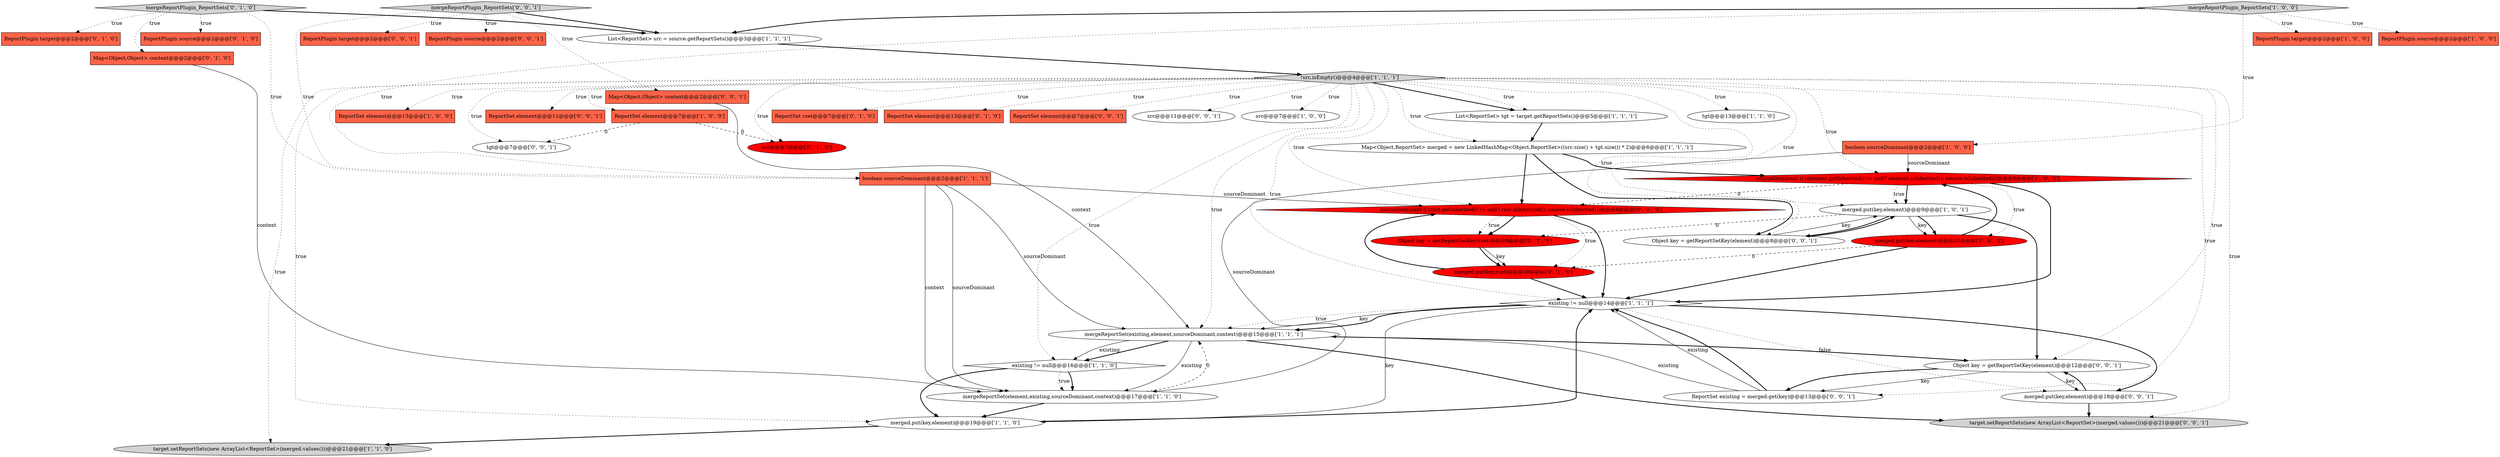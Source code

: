 digraph {
9 [style = filled, label = "sourceDominant || (element.getInherited() != null? element.isInherited(): source.isInherited())@@@8@@@['1', '0', '0']", fillcolor = red, shape = diamond image = "AAA1AAABBB1BBB"];
14 [style = filled, label = "tgt@@@13@@@['1', '1', '0']", fillcolor = white, shape = ellipse image = "AAA0AAABBB1BBB"];
10 [style = filled, label = "ReportSet element@@@13@@@['1', '0', '0']", fillcolor = tomato, shape = box image = "AAA0AAABBB1BBB"];
27 [style = filled, label = "merged.put(key,rset)@@@10@@@['0', '1', '0']", fillcolor = red, shape = ellipse image = "AAA1AAABBB2BBB"];
42 [style = filled, label = "target.setReportSets(new ArrayList<ReportSet>(merged.values()))@@@21@@@['0', '0', '1']", fillcolor = lightgray, shape = ellipse image = "AAA0AAABBB3BBB"];
38 [style = filled, label = "ReportSet element@@@11@@@['0', '0', '1']", fillcolor = tomato, shape = box image = "AAA0AAABBB3BBB"];
20 [style = filled, label = "List<ReportSet> tgt = target.getReportSets()@@@5@@@['1', '1', '1']", fillcolor = white, shape = ellipse image = "AAA0AAABBB1BBB"];
29 [style = filled, label = "mergeReportPlugin_ReportSets['0', '1', '0']", fillcolor = lightgray, shape = diamond image = "AAA0AAABBB2BBB"];
28 [style = filled, label = "Object key = getReportSetKey(rset)@@@9@@@['0', '1', '0']", fillcolor = red, shape = ellipse image = "AAA1AAABBB2BBB"];
43 [style = filled, label = "tgt@@@7@@@['0', '0', '1']", fillcolor = white, shape = ellipse image = "AAA0AAABBB3BBB"];
2 [style = filled, label = "List<ReportSet> src = source.getReportSets()@@@3@@@['1', '1', '1']", fillcolor = white, shape = ellipse image = "AAA0AAABBB1BBB"];
21 [style = filled, label = "existing != null@@@14@@@['1', '1', '1']", fillcolor = white, shape = diamond image = "AAA0AAABBB1BBB"];
24 [style = filled, label = "ReportSet rset@@@7@@@['0', '1', '0']", fillcolor = tomato, shape = box image = "AAA0AAABBB2BBB"];
34 [style = filled, label = "Map<Object,Object> context@@@2@@@['0', '0', '1']", fillcolor = tomato, shape = box image = "AAA0AAABBB3BBB"];
25 [style = filled, label = "sourceDominant || (rset.getInherited() != null? rset.isInherited(): source.isInherited())@@@8@@@['0', '1', '0']", fillcolor = red, shape = diamond image = "AAA1AAABBB2BBB"];
41 [style = filled, label = "ReportSet existing = merged.get(key)@@@13@@@['0', '0', '1']", fillcolor = white, shape = ellipse image = "AAA0AAABBB3BBB"];
0 [style = filled, label = "boolean sourceDominant@@@2@@@['1', '0', '0']", fillcolor = tomato, shape = box image = "AAA0AAABBB1BBB"];
7 [style = filled, label = "target.setReportSets(new ArrayList<ReportSet>(merged.values()))@@@21@@@['1', '1', '0']", fillcolor = lightgray, shape = ellipse image = "AAA0AAABBB1BBB"];
3 [style = filled, label = "merged.put(key,element)@@@10@@@['1', '0', '0']", fillcolor = red, shape = ellipse image = "AAA1AAABBB1BBB"];
26 [style = filled, label = "ReportSet element@@@13@@@['0', '1', '0']", fillcolor = tomato, shape = box image = "AAA0AAABBB2BBB"];
44 [style = filled, label = "mergeReportPlugin_ReportSets['0', '0', '1']", fillcolor = lightgray, shape = diamond image = "AAA0AAABBB3BBB"];
36 [style = filled, label = "ReportSet element@@@7@@@['0', '0', '1']", fillcolor = tomato, shape = box image = "AAA0AAABBB3BBB"];
33 [style = filled, label = "Object key = getReportSetKey(element)@@@8@@@['0', '0', '1']", fillcolor = white, shape = ellipse image = "AAA0AAABBB3BBB"];
22 [style = filled, label = "ReportPlugin target@@@2@@@['0', '1', '0']", fillcolor = tomato, shape = box image = "AAA0AAABBB2BBB"];
6 [style = filled, label = "existing != null@@@16@@@['1', '1', '0']", fillcolor = white, shape = diamond image = "AAA0AAABBB1BBB"];
37 [style = filled, label = "ReportPlugin target@@@2@@@['0', '0', '1']", fillcolor = tomato, shape = box image = "AAA0AAABBB3BBB"];
5 [style = filled, label = "mergeReportSet(existing,element,sourceDominant,context)@@@15@@@['1', '1', '1']", fillcolor = white, shape = ellipse image = "AAA0AAABBB1BBB"];
4 [style = filled, label = "ReportPlugin target@@@2@@@['1', '0', '0']", fillcolor = tomato, shape = box image = "AAA0AAABBB1BBB"];
32 [style = filled, label = "ReportPlugin source@@@2@@@['0', '0', '1']", fillcolor = tomato, shape = box image = "AAA0AAABBB3BBB"];
30 [style = filled, label = "src@@@7@@@['0', '1', '0']", fillcolor = red, shape = ellipse image = "AAA1AAABBB2BBB"];
35 [style = filled, label = "src@@@11@@@['0', '0', '1']", fillcolor = white, shape = ellipse image = "AAA0AAABBB3BBB"];
40 [style = filled, label = "merged.put(key,element)@@@18@@@['0', '0', '1']", fillcolor = white, shape = ellipse image = "AAA0AAABBB3BBB"];
11 [style = filled, label = "mergeReportPlugin_ReportSets['1', '0', '0']", fillcolor = lightgray, shape = diamond image = "AAA0AAABBB1BBB"];
12 [style = filled, label = "merged.put(key,element)@@@19@@@['1', '1', '0']", fillcolor = white, shape = ellipse image = "AAA0AAABBB1BBB"];
13 [style = filled, label = "src@@@7@@@['1', '0', '0']", fillcolor = white, shape = ellipse image = "AAA0AAABBB1BBB"];
18 [style = filled, label = "Map<Object,ReportSet> merged = new LinkedHashMap<Object,ReportSet>((src.size() + tgt.size()) * 2)@@@6@@@['1', '1', '1']", fillcolor = white, shape = ellipse image = "AAA0AAABBB1BBB"];
15 [style = filled, label = "ReportSet element@@@7@@@['1', '0', '0']", fillcolor = tomato, shape = box image = "AAA1AAABBB1BBB"];
31 [style = filled, label = "ReportPlugin source@@@2@@@['0', '1', '0']", fillcolor = tomato, shape = box image = "AAA0AAABBB2BBB"];
23 [style = filled, label = "Map<Object,Object> context@@@2@@@['0', '1', '0']", fillcolor = tomato, shape = box image = "AAA0AAABBB2BBB"];
17 [style = filled, label = "!src.isEmpty()@@@4@@@['1', '1', '1']", fillcolor = lightgray, shape = diamond image = "AAA0AAABBB1BBB"];
8 [style = filled, label = "merged.put(key,element)@@@9@@@['1', '0', '1']", fillcolor = white, shape = ellipse image = "AAA0AAABBB1BBB"];
39 [style = filled, label = "Object key = getReportSetKey(element)@@@12@@@['0', '0', '1']", fillcolor = white, shape = ellipse image = "AAA0AAABBB3BBB"];
19 [style = filled, label = "boolean sourceDominant@@@2@@@['1', '1', '1']", fillcolor = tomato, shape = box image = "AAA0AAABBB1BBB"];
16 [style = filled, label = "mergeReportSet(element,existing,sourceDominant,context)@@@17@@@['1', '1', '0']", fillcolor = white, shape = ellipse image = "AAA0AAABBB1BBB"];
1 [style = filled, label = "ReportPlugin source@@@2@@@['1', '0', '0']", fillcolor = tomato, shape = box image = "AAA0AAABBB1BBB"];
17->6 [style = dotted, label="true"];
11->1 [style = dotted, label="true"];
17->35 [style = dotted, label="true"];
17->14 [style = dotted, label="true"];
25->28 [style = dotted, label="true"];
29->23 [style = dotted, label="true"];
0->9 [style = solid, label="sourceDominant"];
12->7 [style = bold, label=""];
17->8 [style = dotted, label="true"];
29->2 [style = bold, label=""];
17->15 [style = dotted, label="true"];
44->34 [style = dotted, label="true"];
0->16 [style = solid, label="sourceDominant"];
11->0 [style = dotted, label="true"];
21->12 [style = solid, label="key"];
9->21 [style = bold, label=""];
17->5 [style = dotted, label="true"];
28->27 [style = solid, label="key"];
8->39 [style = bold, label=""];
19->5 [style = solid, label="sourceDominant"];
27->25 [style = bold, label=""];
25->21 [style = bold, label=""];
17->39 [style = dotted, label="true"];
17->20 [style = bold, label=""];
21->5 [style = dotted, label="true"];
17->20 [style = dotted, label="true"];
44->2 [style = bold, label=""];
17->26 [style = dotted, label="true"];
17->38 [style = dotted, label="true"];
25->28 [style = bold, label=""];
41->21 [style = solid, label="existing"];
5->39 [style = bold, label=""];
12->21 [style = bold, label=""];
8->3 [style = solid, label="key"];
41->21 [style = bold, label=""];
15->30 [style = dashed, label="0"];
44->37 [style = dotted, label="true"];
8->28 [style = dashed, label="0"];
9->8 [style = bold, label=""];
9->8 [style = dotted, label="true"];
20->18 [style = bold, label=""];
21->40 [style = dotted, label="false"];
5->6 [style = bold, label=""];
18->9 [style = bold, label=""];
18->25 [style = bold, label=""];
17->43 [style = dotted, label="true"];
39->41 [style = bold, label=""];
11->19 [style = dotted, label="true"];
17->21 [style = dotted, label="true"];
33->8 [style = bold, label=""];
17->33 [style = dotted, label="true"];
5->16 [style = solid, label="existing"];
9->3 [style = dotted, label="true"];
29->19 [style = dotted, label="true"];
2->17 [style = bold, label=""];
8->33 [style = bold, label=""];
19->16 [style = solid, label="sourceDominant"];
44->32 [style = dotted, label="true"];
17->18 [style = dotted, label="true"];
3->27 [style = dashed, label="0"];
19->16 [style = solid, label="context"];
41->5 [style = solid, label="existing"];
8->3 [style = bold, label=""];
18->33 [style = bold, label=""];
15->43 [style = dashed, label="0"];
11->4 [style = dotted, label="true"];
34->5 [style = solid, label="context"];
5->6 [style = solid, label="existing"];
21->5 [style = solid, label="key"];
39->40 [style = solid, label="key"];
3->9 [style = bold, label=""];
21->5 [style = bold, label=""];
29->22 [style = dotted, label="true"];
40->39 [style = bold, label=""];
17->25 [style = dotted, label="true"];
19->25 [style = solid, label="sourceDominant"];
17->12 [style = dotted, label="true"];
17->42 [style = dotted, label="true"];
9->25 [style = dashed, label="0"];
3->21 [style = bold, label=""];
17->36 [style = dotted, label="true"];
33->8 [style = solid, label="key"];
27->21 [style = bold, label=""];
17->24 [style = dotted, label="true"];
6->12 [style = bold, label=""];
17->41 [style = dotted, label="true"];
16->5 [style = dashed, label="0"];
11->2 [style = bold, label=""];
39->41 [style = solid, label="key"];
17->10 [style = dotted, label="true"];
17->30 [style = dotted, label="true"];
6->16 [style = bold, label=""];
17->9 [style = dotted, label="true"];
23->16 [style = solid, label="context"];
21->40 [style = bold, label=""];
17->7 [style = dotted, label="true"];
28->27 [style = bold, label=""];
5->42 [style = bold, label=""];
44->19 [style = dotted, label="true"];
25->27 [style = dotted, label="true"];
17->13 [style = dotted, label="true"];
16->12 [style = bold, label=""];
40->42 [style = bold, label=""];
6->16 [style = dotted, label="true"];
29->31 [style = dotted, label="true"];
}
